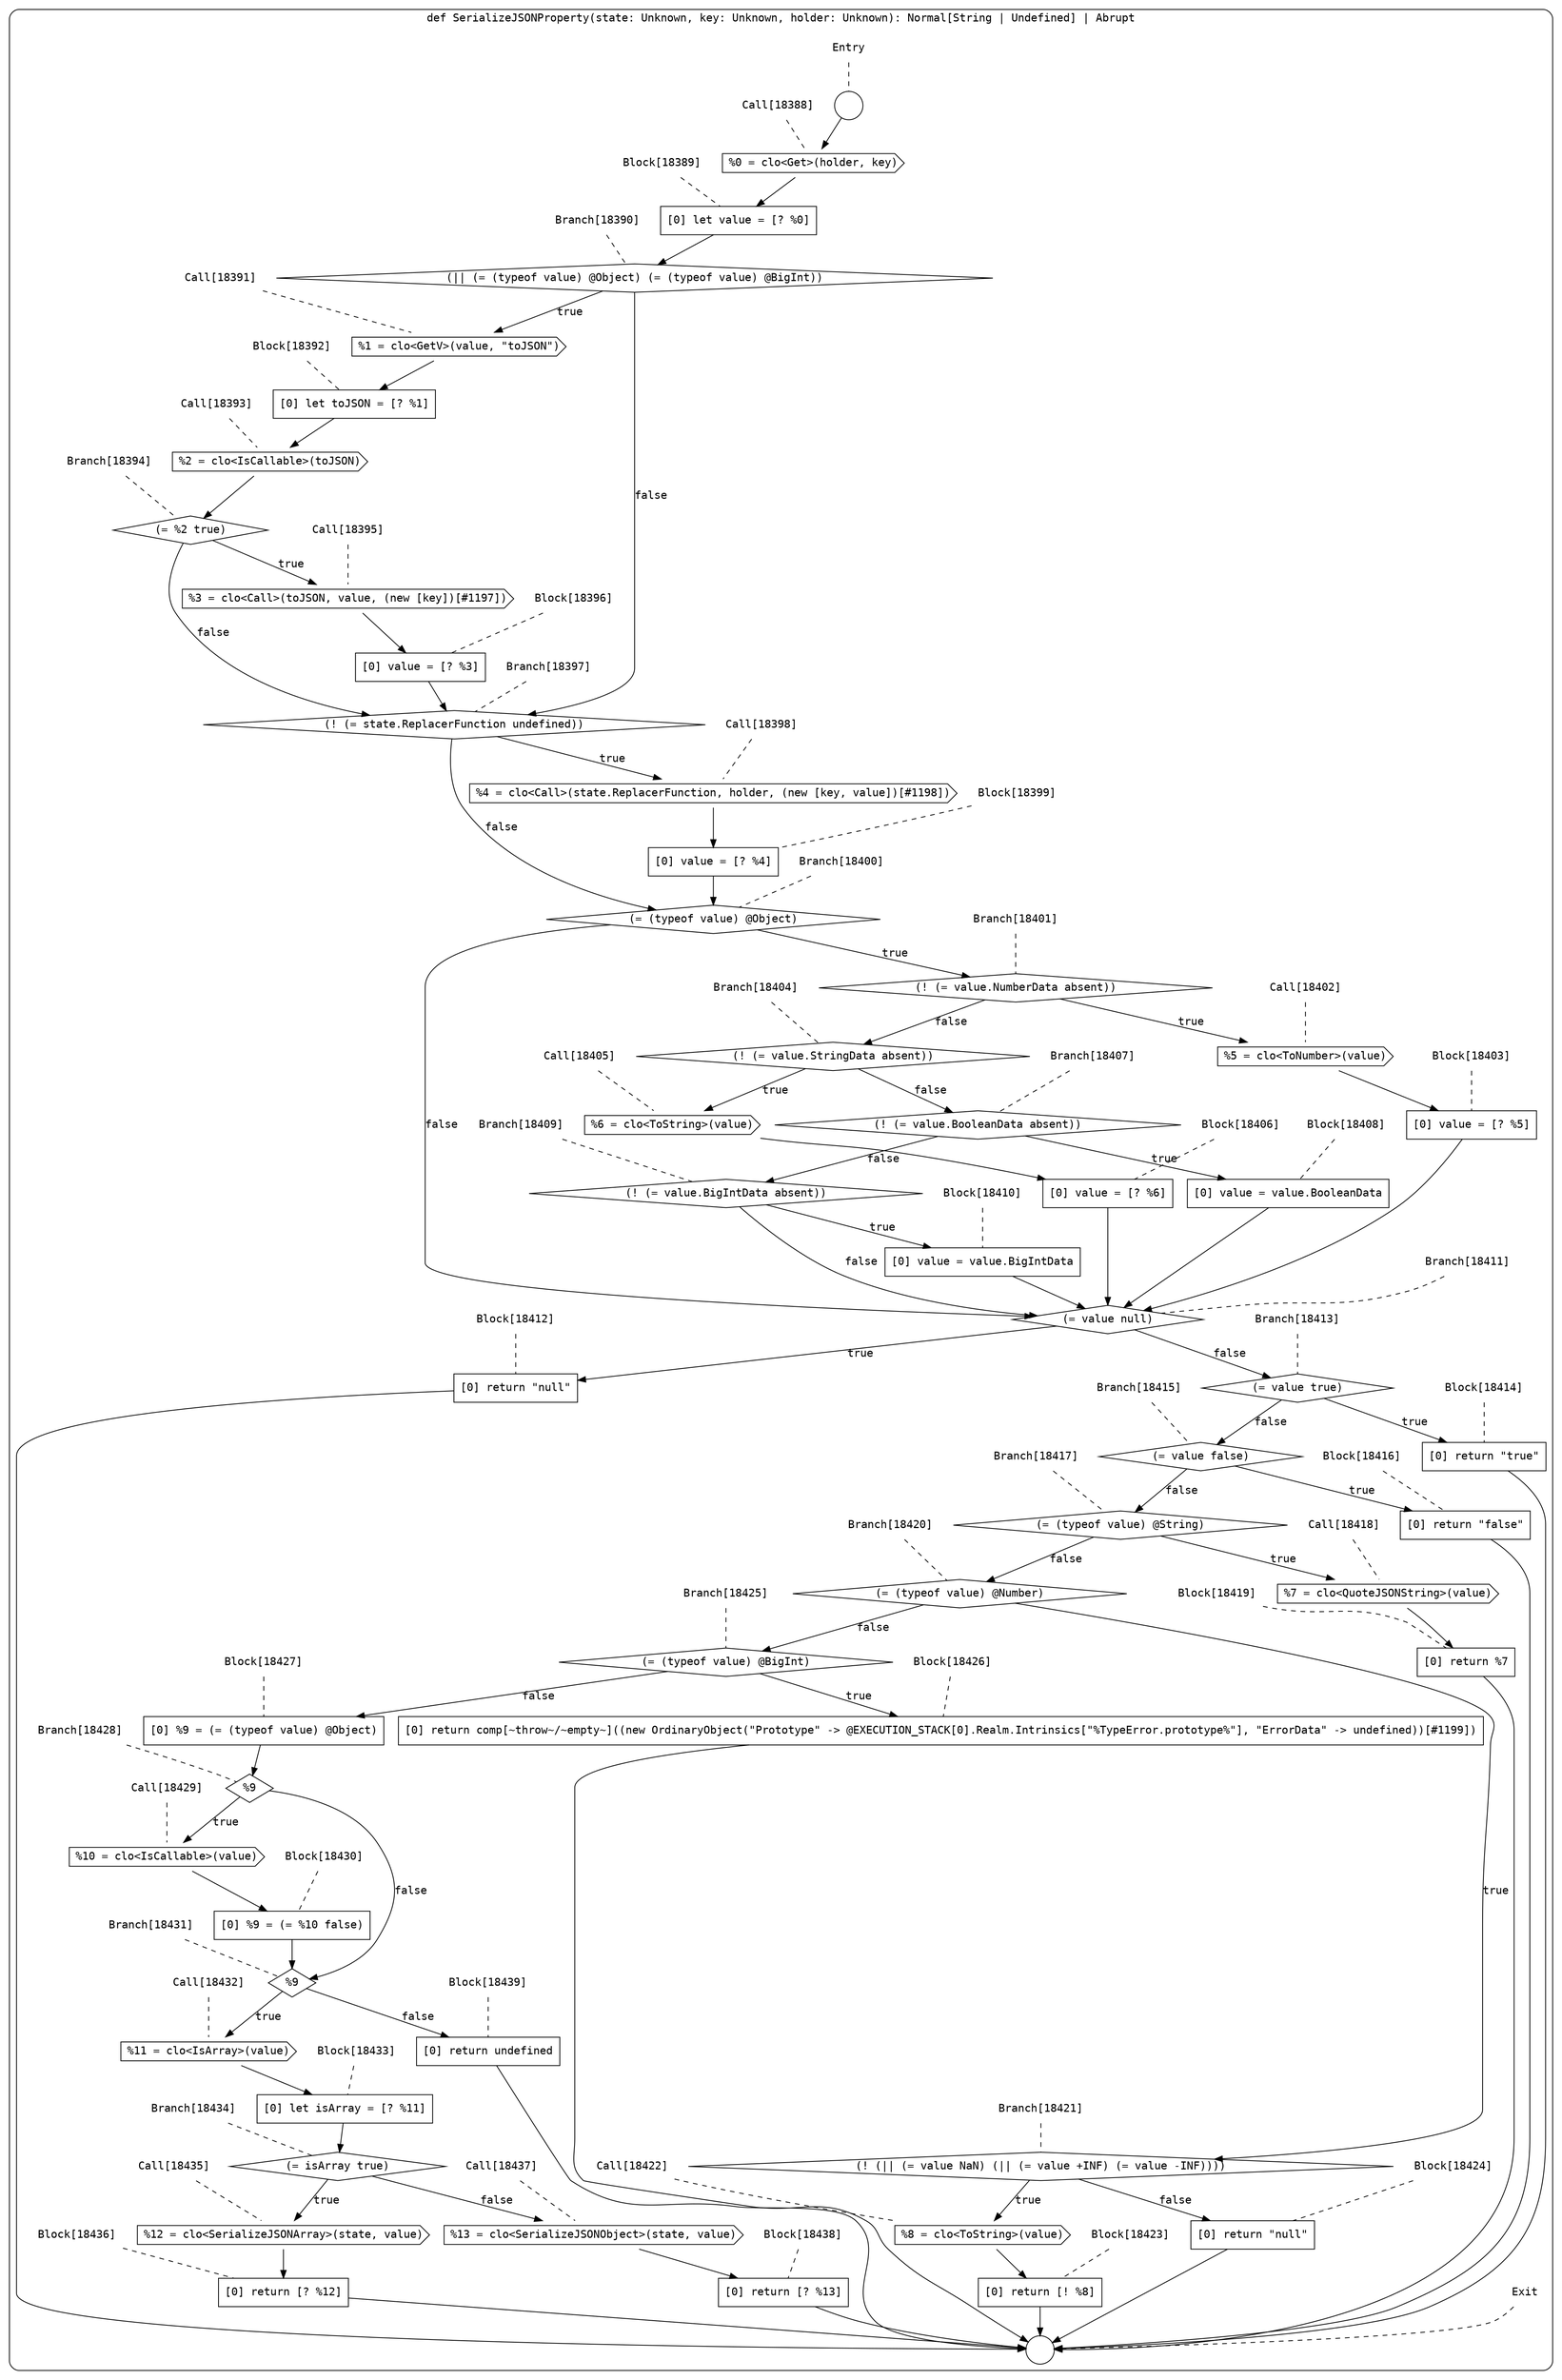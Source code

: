 digraph {
  graph [fontname = "Consolas"]
  node [fontname = "Consolas"]
  edge [fontname = "Consolas"]
  subgraph cluster2548 {
    label = "def SerializeJSONProperty(state: Unknown, key: Unknown, holder: Unknown): Normal[String | Undefined] | Abrupt"
    style = rounded
    cluster2548_entry_name [shape=none, label=<<font color="black">Entry</font>>]
    cluster2548_entry_name -> cluster2548_entry [arrowhead=none, color="black", style=dashed]
    cluster2548_entry [shape=circle label=" " color="black" fillcolor="white" style=filled]
    cluster2548_entry -> node18388 [color="black"]
    cluster2548_exit_name [shape=none, label=<<font color="black">Exit</font>>]
    cluster2548_exit_name -> cluster2548_exit [arrowhead=none, color="black", style=dashed]
    cluster2548_exit [shape=circle label=" " color="black" fillcolor="white" style=filled]
    node18388_name [shape=none, label=<<font color="black">Call[18388]</font>>]
    node18388_name -> node18388 [arrowhead=none, color="black", style=dashed]
    node18388 [shape=cds, label=<<font color="black">%0 = clo&lt;Get&gt;(holder, key)</font>> color="black" fillcolor="white", style=filled]
    node18388 -> node18389 [color="black"]
    node18389_name [shape=none, label=<<font color="black">Block[18389]</font>>]
    node18389_name -> node18389 [arrowhead=none, color="black", style=dashed]
    node18389 [shape=box, label=<<font color="black">[0] let value = [? %0]<BR ALIGN="LEFT"/></font>> color="black" fillcolor="white", style=filled]
    node18389 -> node18390 [color="black"]
    node18390_name [shape=none, label=<<font color="black">Branch[18390]</font>>]
    node18390_name -> node18390 [arrowhead=none, color="black", style=dashed]
    node18390 [shape=diamond, label=<<font color="black">(|| (= (typeof value) @Object) (= (typeof value) @BigInt))</font>> color="black" fillcolor="white", style=filled]
    node18390 -> node18391 [label=<<font color="black">true</font>> color="black"]
    node18390 -> node18397 [label=<<font color="black">false</font>> color="black"]
    node18391_name [shape=none, label=<<font color="black">Call[18391]</font>>]
    node18391_name -> node18391 [arrowhead=none, color="black", style=dashed]
    node18391 [shape=cds, label=<<font color="black">%1 = clo&lt;GetV&gt;(value, &quot;toJSON&quot;)</font>> color="black" fillcolor="white", style=filled]
    node18391 -> node18392 [color="black"]
    node18397_name [shape=none, label=<<font color="black">Branch[18397]</font>>]
    node18397_name -> node18397 [arrowhead=none, color="black", style=dashed]
    node18397 [shape=diamond, label=<<font color="black">(! (= state.ReplacerFunction undefined))</font>> color="black" fillcolor="white", style=filled]
    node18397 -> node18398 [label=<<font color="black">true</font>> color="black"]
    node18397 -> node18400 [label=<<font color="black">false</font>> color="black"]
    node18392_name [shape=none, label=<<font color="black">Block[18392]</font>>]
    node18392_name -> node18392 [arrowhead=none, color="black", style=dashed]
    node18392 [shape=box, label=<<font color="black">[0] let toJSON = [? %1]<BR ALIGN="LEFT"/></font>> color="black" fillcolor="white", style=filled]
    node18392 -> node18393 [color="black"]
    node18398_name [shape=none, label=<<font color="black">Call[18398]</font>>]
    node18398_name -> node18398 [arrowhead=none, color="black", style=dashed]
    node18398 [shape=cds, label=<<font color="black">%4 = clo&lt;Call&gt;(state.ReplacerFunction, holder, (new [key, value])[#1198])</font>> color="black" fillcolor="white", style=filled]
    node18398 -> node18399 [color="black"]
    node18400_name [shape=none, label=<<font color="black">Branch[18400]</font>>]
    node18400_name -> node18400 [arrowhead=none, color="black", style=dashed]
    node18400 [shape=diamond, label=<<font color="black">(= (typeof value) @Object)</font>> color="black" fillcolor="white", style=filled]
    node18400 -> node18401 [label=<<font color="black">true</font>> color="black"]
    node18400 -> node18411 [label=<<font color="black">false</font>> color="black"]
    node18393_name [shape=none, label=<<font color="black">Call[18393]</font>>]
    node18393_name -> node18393 [arrowhead=none, color="black", style=dashed]
    node18393 [shape=cds, label=<<font color="black">%2 = clo&lt;IsCallable&gt;(toJSON)</font>> color="black" fillcolor="white", style=filled]
    node18393 -> node18394 [color="black"]
    node18399_name [shape=none, label=<<font color="black">Block[18399]</font>>]
    node18399_name -> node18399 [arrowhead=none, color="black", style=dashed]
    node18399 [shape=box, label=<<font color="black">[0] value = [? %4]<BR ALIGN="LEFT"/></font>> color="black" fillcolor="white", style=filled]
    node18399 -> node18400 [color="black"]
    node18401_name [shape=none, label=<<font color="black">Branch[18401]</font>>]
    node18401_name -> node18401 [arrowhead=none, color="black", style=dashed]
    node18401 [shape=diamond, label=<<font color="black">(! (= value.NumberData absent))</font>> color="black" fillcolor="white", style=filled]
    node18401 -> node18402 [label=<<font color="black">true</font>> color="black"]
    node18401 -> node18404 [label=<<font color="black">false</font>> color="black"]
    node18411_name [shape=none, label=<<font color="black">Branch[18411]</font>>]
    node18411_name -> node18411 [arrowhead=none, color="black", style=dashed]
    node18411 [shape=diamond, label=<<font color="black">(= value null)</font>> color="black" fillcolor="white", style=filled]
    node18411 -> node18412 [label=<<font color="black">true</font>> color="black"]
    node18411 -> node18413 [label=<<font color="black">false</font>> color="black"]
    node18394_name [shape=none, label=<<font color="black">Branch[18394]</font>>]
    node18394_name -> node18394 [arrowhead=none, color="black", style=dashed]
    node18394 [shape=diamond, label=<<font color="black">(= %2 true)</font>> color="black" fillcolor="white", style=filled]
    node18394 -> node18395 [label=<<font color="black">true</font>> color="black"]
    node18394 -> node18397 [label=<<font color="black">false</font>> color="black"]
    node18402_name [shape=none, label=<<font color="black">Call[18402]</font>>]
    node18402_name -> node18402 [arrowhead=none, color="black", style=dashed]
    node18402 [shape=cds, label=<<font color="black">%5 = clo&lt;ToNumber&gt;(value)</font>> color="black" fillcolor="white", style=filled]
    node18402 -> node18403 [color="black"]
    node18404_name [shape=none, label=<<font color="black">Branch[18404]</font>>]
    node18404_name -> node18404 [arrowhead=none, color="black", style=dashed]
    node18404 [shape=diamond, label=<<font color="black">(! (= value.StringData absent))</font>> color="black" fillcolor="white", style=filled]
    node18404 -> node18405 [label=<<font color="black">true</font>> color="black"]
    node18404 -> node18407 [label=<<font color="black">false</font>> color="black"]
    node18412_name [shape=none, label=<<font color="black">Block[18412]</font>>]
    node18412_name -> node18412 [arrowhead=none, color="black", style=dashed]
    node18412 [shape=box, label=<<font color="black">[0] return &quot;null&quot;<BR ALIGN="LEFT"/></font>> color="black" fillcolor="white", style=filled]
    node18412 -> cluster2548_exit [color="black"]
    node18413_name [shape=none, label=<<font color="black">Branch[18413]</font>>]
    node18413_name -> node18413 [arrowhead=none, color="black", style=dashed]
    node18413 [shape=diamond, label=<<font color="black">(= value true)</font>> color="black" fillcolor="white", style=filled]
    node18413 -> node18414 [label=<<font color="black">true</font>> color="black"]
    node18413 -> node18415 [label=<<font color="black">false</font>> color="black"]
    node18395_name [shape=none, label=<<font color="black">Call[18395]</font>>]
    node18395_name -> node18395 [arrowhead=none, color="black", style=dashed]
    node18395 [shape=cds, label=<<font color="black">%3 = clo&lt;Call&gt;(toJSON, value, (new [key])[#1197])</font>> color="black" fillcolor="white", style=filled]
    node18395 -> node18396 [color="black"]
    node18403_name [shape=none, label=<<font color="black">Block[18403]</font>>]
    node18403_name -> node18403 [arrowhead=none, color="black", style=dashed]
    node18403 [shape=box, label=<<font color="black">[0] value = [? %5]<BR ALIGN="LEFT"/></font>> color="black" fillcolor="white", style=filled]
    node18403 -> node18411 [color="black"]
    node18405_name [shape=none, label=<<font color="black">Call[18405]</font>>]
    node18405_name -> node18405 [arrowhead=none, color="black", style=dashed]
    node18405 [shape=cds, label=<<font color="black">%6 = clo&lt;ToString&gt;(value)</font>> color="black" fillcolor="white", style=filled]
    node18405 -> node18406 [color="black"]
    node18407_name [shape=none, label=<<font color="black">Branch[18407]</font>>]
    node18407_name -> node18407 [arrowhead=none, color="black", style=dashed]
    node18407 [shape=diamond, label=<<font color="black">(! (= value.BooleanData absent))</font>> color="black" fillcolor="white", style=filled]
    node18407 -> node18408 [label=<<font color="black">true</font>> color="black"]
    node18407 -> node18409 [label=<<font color="black">false</font>> color="black"]
    node18414_name [shape=none, label=<<font color="black">Block[18414]</font>>]
    node18414_name -> node18414 [arrowhead=none, color="black", style=dashed]
    node18414 [shape=box, label=<<font color="black">[0] return &quot;true&quot;<BR ALIGN="LEFT"/></font>> color="black" fillcolor="white", style=filled]
    node18414 -> cluster2548_exit [color="black"]
    node18415_name [shape=none, label=<<font color="black">Branch[18415]</font>>]
    node18415_name -> node18415 [arrowhead=none, color="black", style=dashed]
    node18415 [shape=diamond, label=<<font color="black">(= value false)</font>> color="black" fillcolor="white", style=filled]
    node18415 -> node18416 [label=<<font color="black">true</font>> color="black"]
    node18415 -> node18417 [label=<<font color="black">false</font>> color="black"]
    node18396_name [shape=none, label=<<font color="black">Block[18396]</font>>]
    node18396_name -> node18396 [arrowhead=none, color="black", style=dashed]
    node18396 [shape=box, label=<<font color="black">[0] value = [? %3]<BR ALIGN="LEFT"/></font>> color="black" fillcolor="white", style=filled]
    node18396 -> node18397 [color="black"]
    node18406_name [shape=none, label=<<font color="black">Block[18406]</font>>]
    node18406_name -> node18406 [arrowhead=none, color="black", style=dashed]
    node18406 [shape=box, label=<<font color="black">[0] value = [? %6]<BR ALIGN="LEFT"/></font>> color="black" fillcolor="white", style=filled]
    node18406 -> node18411 [color="black"]
    node18408_name [shape=none, label=<<font color="black">Block[18408]</font>>]
    node18408_name -> node18408 [arrowhead=none, color="black", style=dashed]
    node18408 [shape=box, label=<<font color="black">[0] value = value.BooleanData<BR ALIGN="LEFT"/></font>> color="black" fillcolor="white", style=filled]
    node18408 -> node18411 [color="black"]
    node18409_name [shape=none, label=<<font color="black">Branch[18409]</font>>]
    node18409_name -> node18409 [arrowhead=none, color="black", style=dashed]
    node18409 [shape=diamond, label=<<font color="black">(! (= value.BigIntData absent))</font>> color="black" fillcolor="white", style=filled]
    node18409 -> node18410 [label=<<font color="black">true</font>> color="black"]
    node18409 -> node18411 [label=<<font color="black">false</font>> color="black"]
    node18416_name [shape=none, label=<<font color="black">Block[18416]</font>>]
    node18416_name -> node18416 [arrowhead=none, color="black", style=dashed]
    node18416 [shape=box, label=<<font color="black">[0] return &quot;false&quot;<BR ALIGN="LEFT"/></font>> color="black" fillcolor="white", style=filled]
    node18416 -> cluster2548_exit [color="black"]
    node18417_name [shape=none, label=<<font color="black">Branch[18417]</font>>]
    node18417_name -> node18417 [arrowhead=none, color="black", style=dashed]
    node18417 [shape=diamond, label=<<font color="black">(= (typeof value) @String)</font>> color="black" fillcolor="white", style=filled]
    node18417 -> node18418 [label=<<font color="black">true</font>> color="black"]
    node18417 -> node18420 [label=<<font color="black">false</font>> color="black"]
    node18410_name [shape=none, label=<<font color="black">Block[18410]</font>>]
    node18410_name -> node18410 [arrowhead=none, color="black", style=dashed]
    node18410 [shape=box, label=<<font color="black">[0] value = value.BigIntData<BR ALIGN="LEFT"/></font>> color="black" fillcolor="white", style=filled]
    node18410 -> node18411 [color="black"]
    node18418_name [shape=none, label=<<font color="black">Call[18418]</font>>]
    node18418_name -> node18418 [arrowhead=none, color="black", style=dashed]
    node18418 [shape=cds, label=<<font color="black">%7 = clo&lt;QuoteJSONString&gt;(value)</font>> color="black" fillcolor="white", style=filled]
    node18418 -> node18419 [color="black"]
    node18420_name [shape=none, label=<<font color="black">Branch[18420]</font>>]
    node18420_name -> node18420 [arrowhead=none, color="black", style=dashed]
    node18420 [shape=diamond, label=<<font color="black">(= (typeof value) @Number)</font>> color="black" fillcolor="white", style=filled]
    node18420 -> node18421 [label=<<font color="black">true</font>> color="black"]
    node18420 -> node18425 [label=<<font color="black">false</font>> color="black"]
    node18419_name [shape=none, label=<<font color="black">Block[18419]</font>>]
    node18419_name -> node18419 [arrowhead=none, color="black", style=dashed]
    node18419 [shape=box, label=<<font color="black">[0] return %7<BR ALIGN="LEFT"/></font>> color="black" fillcolor="white", style=filled]
    node18419 -> cluster2548_exit [color="black"]
    node18421_name [shape=none, label=<<font color="black">Branch[18421]</font>>]
    node18421_name -> node18421 [arrowhead=none, color="black", style=dashed]
    node18421 [shape=diamond, label=<<font color="black">(! (|| (= value NaN) (|| (= value +INF) (= value -INF))))</font>> color="black" fillcolor="white", style=filled]
    node18421 -> node18422 [label=<<font color="black">true</font>> color="black"]
    node18421 -> node18424 [label=<<font color="black">false</font>> color="black"]
    node18425_name [shape=none, label=<<font color="black">Branch[18425]</font>>]
    node18425_name -> node18425 [arrowhead=none, color="black", style=dashed]
    node18425 [shape=diamond, label=<<font color="black">(= (typeof value) @BigInt)</font>> color="black" fillcolor="white", style=filled]
    node18425 -> node18426 [label=<<font color="black">true</font>> color="black"]
    node18425 -> node18427 [label=<<font color="black">false</font>> color="black"]
    node18422_name [shape=none, label=<<font color="black">Call[18422]</font>>]
    node18422_name -> node18422 [arrowhead=none, color="black", style=dashed]
    node18422 [shape=cds, label=<<font color="black">%8 = clo&lt;ToString&gt;(value)</font>> color="black" fillcolor="white", style=filled]
    node18422 -> node18423 [color="black"]
    node18424_name [shape=none, label=<<font color="black">Block[18424]</font>>]
    node18424_name -> node18424 [arrowhead=none, color="black", style=dashed]
    node18424 [shape=box, label=<<font color="black">[0] return &quot;null&quot;<BR ALIGN="LEFT"/></font>> color="black" fillcolor="white", style=filled]
    node18424 -> cluster2548_exit [color="black"]
    node18426_name [shape=none, label=<<font color="black">Block[18426]</font>>]
    node18426_name -> node18426 [arrowhead=none, color="black", style=dashed]
    node18426 [shape=box, label=<<font color="black">[0] return comp[~throw~/~empty~]((new OrdinaryObject(&quot;Prototype&quot; -&gt; @EXECUTION_STACK[0].Realm.Intrinsics[&quot;%TypeError.prototype%&quot;], &quot;ErrorData&quot; -&gt; undefined))[#1199])<BR ALIGN="LEFT"/></font>> color="black" fillcolor="white", style=filled]
    node18426 -> cluster2548_exit [color="black"]
    node18427_name [shape=none, label=<<font color="black">Block[18427]</font>>]
    node18427_name -> node18427 [arrowhead=none, color="black", style=dashed]
    node18427 [shape=box, label=<<font color="black">[0] %9 = (= (typeof value) @Object)<BR ALIGN="LEFT"/></font>> color="black" fillcolor="white", style=filled]
    node18427 -> node18428 [color="black"]
    node18423_name [shape=none, label=<<font color="black">Block[18423]</font>>]
    node18423_name -> node18423 [arrowhead=none, color="black", style=dashed]
    node18423 [shape=box, label=<<font color="black">[0] return [! %8]<BR ALIGN="LEFT"/></font>> color="black" fillcolor="white", style=filled]
    node18423 -> cluster2548_exit [color="black"]
    node18428_name [shape=none, label=<<font color="black">Branch[18428]</font>>]
    node18428_name -> node18428 [arrowhead=none, color="black", style=dashed]
    node18428 [shape=diamond, label=<<font color="black">%9</font>> color="black" fillcolor="white", style=filled]
    node18428 -> node18429 [label=<<font color="black">true</font>> color="black"]
    node18428 -> node18431 [label=<<font color="black">false</font>> color="black"]
    node18429_name [shape=none, label=<<font color="black">Call[18429]</font>>]
    node18429_name -> node18429 [arrowhead=none, color="black", style=dashed]
    node18429 [shape=cds, label=<<font color="black">%10 = clo&lt;IsCallable&gt;(value)</font>> color="black" fillcolor="white", style=filled]
    node18429 -> node18430 [color="black"]
    node18431_name [shape=none, label=<<font color="black">Branch[18431]</font>>]
    node18431_name -> node18431 [arrowhead=none, color="black", style=dashed]
    node18431 [shape=diamond, label=<<font color="black">%9</font>> color="black" fillcolor="white", style=filled]
    node18431 -> node18432 [label=<<font color="black">true</font>> color="black"]
    node18431 -> node18439 [label=<<font color="black">false</font>> color="black"]
    node18430_name [shape=none, label=<<font color="black">Block[18430]</font>>]
    node18430_name -> node18430 [arrowhead=none, color="black", style=dashed]
    node18430 [shape=box, label=<<font color="black">[0] %9 = (= %10 false)<BR ALIGN="LEFT"/></font>> color="black" fillcolor="white", style=filled]
    node18430 -> node18431 [color="black"]
    node18432_name [shape=none, label=<<font color="black">Call[18432]</font>>]
    node18432_name -> node18432 [arrowhead=none, color="black", style=dashed]
    node18432 [shape=cds, label=<<font color="black">%11 = clo&lt;IsArray&gt;(value)</font>> color="black" fillcolor="white", style=filled]
    node18432 -> node18433 [color="black"]
    node18439_name [shape=none, label=<<font color="black">Block[18439]</font>>]
    node18439_name -> node18439 [arrowhead=none, color="black", style=dashed]
    node18439 [shape=box, label=<<font color="black">[0] return undefined<BR ALIGN="LEFT"/></font>> color="black" fillcolor="white", style=filled]
    node18439 -> cluster2548_exit [color="black"]
    node18433_name [shape=none, label=<<font color="black">Block[18433]</font>>]
    node18433_name -> node18433 [arrowhead=none, color="black", style=dashed]
    node18433 [shape=box, label=<<font color="black">[0] let isArray = [? %11]<BR ALIGN="LEFT"/></font>> color="black" fillcolor="white", style=filled]
    node18433 -> node18434 [color="black"]
    node18434_name [shape=none, label=<<font color="black">Branch[18434]</font>>]
    node18434_name -> node18434 [arrowhead=none, color="black", style=dashed]
    node18434 [shape=diamond, label=<<font color="black">(= isArray true)</font>> color="black" fillcolor="white", style=filled]
    node18434 -> node18435 [label=<<font color="black">true</font>> color="black"]
    node18434 -> node18437 [label=<<font color="black">false</font>> color="black"]
    node18435_name [shape=none, label=<<font color="black">Call[18435]</font>>]
    node18435_name -> node18435 [arrowhead=none, color="black", style=dashed]
    node18435 [shape=cds, label=<<font color="black">%12 = clo&lt;SerializeJSONArray&gt;(state, value)</font>> color="black" fillcolor="white", style=filled]
    node18435 -> node18436 [color="black"]
    node18437_name [shape=none, label=<<font color="black">Call[18437]</font>>]
    node18437_name -> node18437 [arrowhead=none, color="black", style=dashed]
    node18437 [shape=cds, label=<<font color="black">%13 = clo&lt;SerializeJSONObject&gt;(state, value)</font>> color="black" fillcolor="white", style=filled]
    node18437 -> node18438 [color="black"]
    node18436_name [shape=none, label=<<font color="black">Block[18436]</font>>]
    node18436_name -> node18436 [arrowhead=none, color="black", style=dashed]
    node18436 [shape=box, label=<<font color="black">[0] return [? %12]<BR ALIGN="LEFT"/></font>> color="black" fillcolor="white", style=filled]
    node18436 -> cluster2548_exit [color="black"]
    node18438_name [shape=none, label=<<font color="black">Block[18438]</font>>]
    node18438_name -> node18438 [arrowhead=none, color="black", style=dashed]
    node18438 [shape=box, label=<<font color="black">[0] return [? %13]<BR ALIGN="LEFT"/></font>> color="black" fillcolor="white", style=filled]
    node18438 -> cluster2548_exit [color="black"]
  }
}